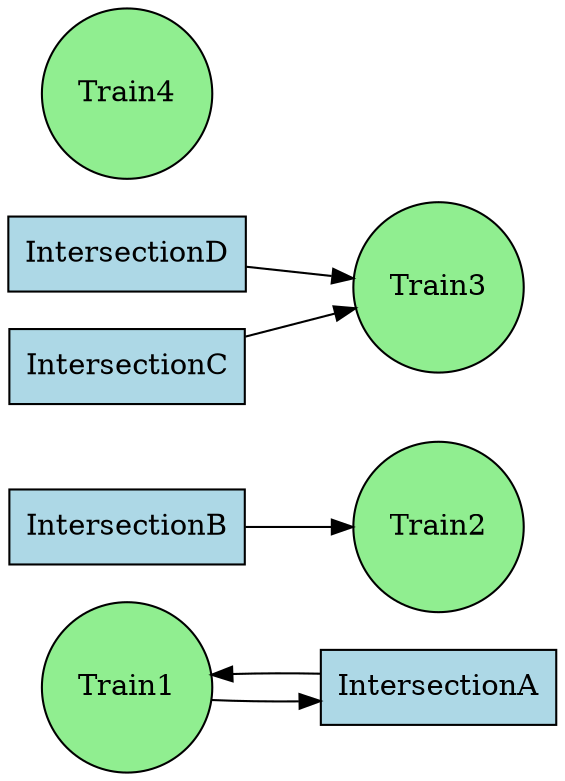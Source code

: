 digraph RAG {
  rankdir=LR;
  node [shape=rectangle, style=filled, fillcolor=lightblue];
  "Train1" [shape=circle, fillcolor=lightgreen];
  "IntersectionA" -> "Train1";
  "Train1" -> "IntersectionA";
  "Train2" [shape=circle, fillcolor=lightgreen];
  "IntersectionB" -> "Train2";
  "Train3" [shape=circle, fillcolor=lightgreen];
  "IntersectionD" -> "Train3";
  "IntersectionC" -> "Train3";
  "Train4" [shape=circle, fillcolor=lightgreen];
}
